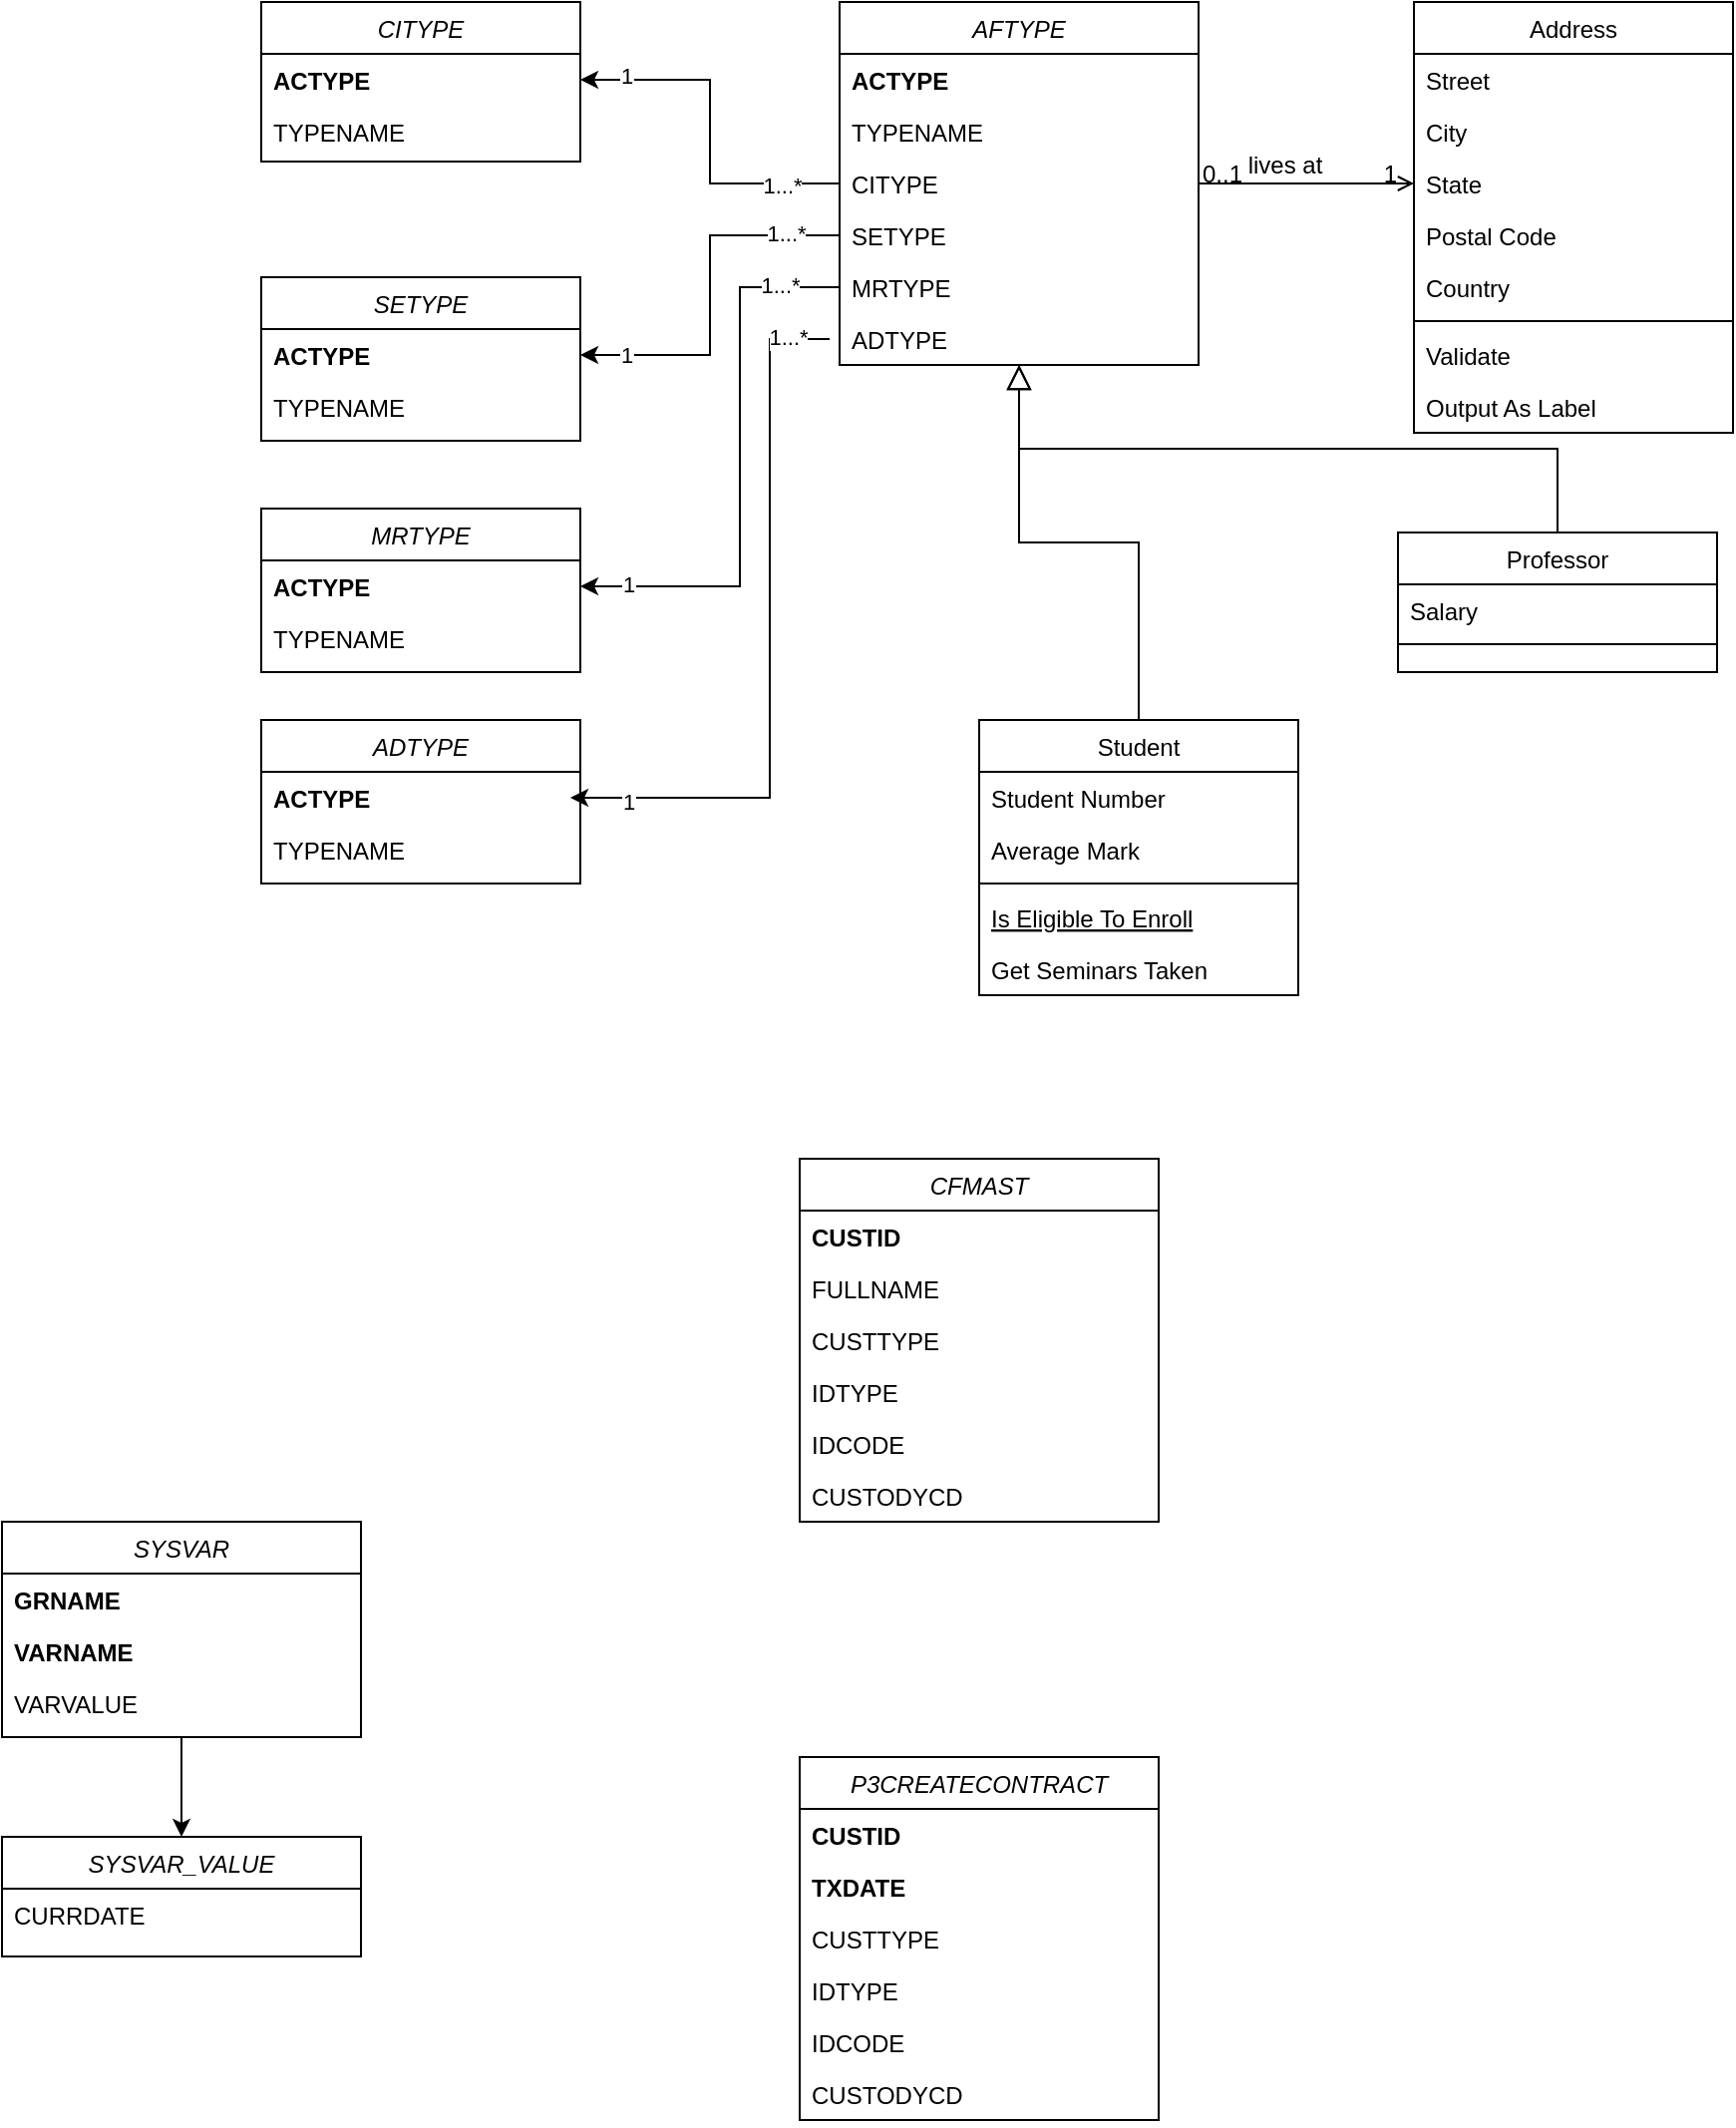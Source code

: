 <mxfile version="24.8.3">
  <diagram id="C5RBs43oDa-KdzZeNtuy" name="Page-1">
    <mxGraphModel dx="2261" dy="772" grid="1" gridSize="10" guides="1" tooltips="1" connect="1" arrows="1" fold="1" page="1" pageScale="1" pageWidth="827" pageHeight="1169" math="0" shadow="0">
      <root>
        <mxCell id="WIyWlLk6GJQsqaUBKTNV-0" />
        <mxCell id="WIyWlLk6GJQsqaUBKTNV-1" parent="WIyWlLk6GJQsqaUBKTNV-0" />
        <UserObject label="AFTYPE" tooltip="Loại hình tiểu khoản" id="zkfFHV4jXpPFQw0GAbJ--0">
          <mxCell style="swimlane;fontStyle=2;align=center;verticalAlign=top;childLayout=stackLayout;horizontal=1;startSize=26;horizontalStack=0;resizeParent=1;resizeLast=0;collapsible=1;marginBottom=0;rounded=0;shadow=0;strokeWidth=1;" parent="WIyWlLk6GJQsqaUBKTNV-1" vertex="1">
            <mxGeometry x="220" y="120" width="180" height="182" as="geometry">
              <mxRectangle x="230" y="140" width="160" height="26" as="alternateBounds" />
            </mxGeometry>
          </mxCell>
        </UserObject>
        <UserObject label="ACTYPE" tooltip="Mã loại hình - Key" id="zkfFHV4jXpPFQw0GAbJ--1">
          <mxCell style="text;align=left;verticalAlign=top;spacingLeft=4;spacingRight=4;overflow=hidden;rotatable=0;points=[[0,0.5],[1,0.5]];portConstraint=eastwest;fontStyle=1" parent="zkfFHV4jXpPFQw0GAbJ--0" vertex="1">
            <mxGeometry y="26" width="180" height="26" as="geometry" />
          </mxCell>
        </UserObject>
        <UserObject label="TYPENAME" tooltip="Tên loại hình" id="zkfFHV4jXpPFQw0GAbJ--2">
          <mxCell style="text;align=left;verticalAlign=top;spacingLeft=4;spacingRight=4;overflow=hidden;rotatable=0;points=[[0,0.5],[1,0.5]];portConstraint=eastwest;rounded=0;shadow=0;html=0;" parent="zkfFHV4jXpPFQw0GAbJ--0" vertex="1">
            <mxGeometry y="52" width="180" height="26" as="geometry" />
          </mxCell>
        </UserObject>
        <mxCell id="zkfFHV4jXpPFQw0GAbJ--3" value="CITYPE" style="text;align=left;verticalAlign=top;spacingLeft=4;spacingRight=4;overflow=hidden;rotatable=0;points=[[0,0.5],[1,0.5]];portConstraint=eastwest;rounded=0;shadow=0;html=0;" parent="zkfFHV4jXpPFQw0GAbJ--0" vertex="1">
          <mxGeometry y="78" width="180" height="26" as="geometry" />
        </mxCell>
        <mxCell id="URuendmNtwKHBHTA27Hg-24" value="SETYPE" style="text;align=left;verticalAlign=top;spacingLeft=4;spacingRight=4;overflow=hidden;rotatable=0;points=[[0,0.5],[1,0.5]];portConstraint=eastwest;rounded=0;shadow=0;html=0;" vertex="1" parent="zkfFHV4jXpPFQw0GAbJ--0">
          <mxGeometry y="104" width="180" height="26" as="geometry" />
        </mxCell>
        <mxCell id="URuendmNtwKHBHTA27Hg-28" value="MRTYPE" style="text;align=left;verticalAlign=top;spacingLeft=4;spacingRight=4;overflow=hidden;rotatable=0;points=[[0,0.5],[1,0.5]];portConstraint=eastwest;rounded=0;shadow=0;html=0;" vertex="1" parent="zkfFHV4jXpPFQw0GAbJ--0">
          <mxGeometry y="130" width="180" height="26" as="geometry" />
        </mxCell>
        <mxCell id="URuendmNtwKHBHTA27Hg-39" value="ADTYPE" style="text;align=left;verticalAlign=top;spacingLeft=4;spacingRight=4;overflow=hidden;rotatable=0;points=[[0,0.5],[1,0.5]];portConstraint=eastwest;rounded=0;shadow=0;html=0;" vertex="1" parent="zkfFHV4jXpPFQw0GAbJ--0">
          <mxGeometry y="156" width="180" height="26" as="geometry" />
        </mxCell>
        <mxCell id="zkfFHV4jXpPFQw0GAbJ--6" value="Student" style="swimlane;fontStyle=0;align=center;verticalAlign=top;childLayout=stackLayout;horizontal=1;startSize=26;horizontalStack=0;resizeParent=1;resizeLast=0;collapsible=1;marginBottom=0;rounded=0;shadow=0;strokeWidth=1;" parent="WIyWlLk6GJQsqaUBKTNV-1" vertex="1">
          <mxGeometry x="290" y="480" width="160" height="138" as="geometry">
            <mxRectangle x="130" y="380" width="160" height="26" as="alternateBounds" />
          </mxGeometry>
        </mxCell>
        <mxCell id="zkfFHV4jXpPFQw0GAbJ--7" value="Student Number" style="text;align=left;verticalAlign=top;spacingLeft=4;spacingRight=4;overflow=hidden;rotatable=0;points=[[0,0.5],[1,0.5]];portConstraint=eastwest;" parent="zkfFHV4jXpPFQw0GAbJ--6" vertex="1">
          <mxGeometry y="26" width="160" height="26" as="geometry" />
        </mxCell>
        <mxCell id="zkfFHV4jXpPFQw0GAbJ--8" value="Average Mark" style="text;align=left;verticalAlign=top;spacingLeft=4;spacingRight=4;overflow=hidden;rotatable=0;points=[[0,0.5],[1,0.5]];portConstraint=eastwest;rounded=0;shadow=0;html=0;" parent="zkfFHV4jXpPFQw0GAbJ--6" vertex="1">
          <mxGeometry y="52" width="160" height="26" as="geometry" />
        </mxCell>
        <mxCell id="zkfFHV4jXpPFQw0GAbJ--9" value="" style="line;html=1;strokeWidth=1;align=left;verticalAlign=middle;spacingTop=-1;spacingLeft=3;spacingRight=3;rotatable=0;labelPosition=right;points=[];portConstraint=eastwest;" parent="zkfFHV4jXpPFQw0GAbJ--6" vertex="1">
          <mxGeometry y="78" width="160" height="8" as="geometry" />
        </mxCell>
        <mxCell id="zkfFHV4jXpPFQw0GAbJ--10" value="Is Eligible To Enroll" style="text;align=left;verticalAlign=top;spacingLeft=4;spacingRight=4;overflow=hidden;rotatable=0;points=[[0,0.5],[1,0.5]];portConstraint=eastwest;fontStyle=4" parent="zkfFHV4jXpPFQw0GAbJ--6" vertex="1">
          <mxGeometry y="86" width="160" height="26" as="geometry" />
        </mxCell>
        <mxCell id="zkfFHV4jXpPFQw0GAbJ--11" value="Get Seminars Taken" style="text;align=left;verticalAlign=top;spacingLeft=4;spacingRight=4;overflow=hidden;rotatable=0;points=[[0,0.5],[1,0.5]];portConstraint=eastwest;" parent="zkfFHV4jXpPFQw0GAbJ--6" vertex="1">
          <mxGeometry y="112" width="160" height="26" as="geometry" />
        </mxCell>
        <mxCell id="zkfFHV4jXpPFQw0GAbJ--12" value="" style="endArrow=block;endSize=10;endFill=0;shadow=0;strokeWidth=1;rounded=0;curved=0;edgeStyle=elbowEdgeStyle;elbow=vertical;" parent="WIyWlLk6GJQsqaUBKTNV-1" source="zkfFHV4jXpPFQw0GAbJ--6" target="zkfFHV4jXpPFQw0GAbJ--0" edge="1">
          <mxGeometry width="160" relative="1" as="geometry">
            <mxPoint x="200" y="203" as="sourcePoint" />
            <mxPoint x="200" y="203" as="targetPoint" />
          </mxGeometry>
        </mxCell>
        <mxCell id="zkfFHV4jXpPFQw0GAbJ--13" value="Professor" style="swimlane;fontStyle=0;align=center;verticalAlign=top;childLayout=stackLayout;horizontal=1;startSize=26;horizontalStack=0;resizeParent=1;resizeLast=0;collapsible=1;marginBottom=0;rounded=0;shadow=0;strokeWidth=1;" parent="WIyWlLk6GJQsqaUBKTNV-1" vertex="1">
          <mxGeometry x="500" y="386" width="160" height="70" as="geometry">
            <mxRectangle x="340" y="380" width="170" height="26" as="alternateBounds" />
          </mxGeometry>
        </mxCell>
        <mxCell id="zkfFHV4jXpPFQw0GAbJ--14" value="Salary" style="text;align=left;verticalAlign=top;spacingLeft=4;spacingRight=4;overflow=hidden;rotatable=0;points=[[0,0.5],[1,0.5]];portConstraint=eastwest;" parent="zkfFHV4jXpPFQw0GAbJ--13" vertex="1">
          <mxGeometry y="26" width="160" height="26" as="geometry" />
        </mxCell>
        <mxCell id="zkfFHV4jXpPFQw0GAbJ--15" value="" style="line;html=1;strokeWidth=1;align=left;verticalAlign=middle;spacingTop=-1;spacingLeft=3;spacingRight=3;rotatable=0;labelPosition=right;points=[];portConstraint=eastwest;" parent="zkfFHV4jXpPFQw0GAbJ--13" vertex="1">
          <mxGeometry y="52" width="160" height="8" as="geometry" />
        </mxCell>
        <mxCell id="zkfFHV4jXpPFQw0GAbJ--16" value="" style="endArrow=block;endSize=10;endFill=0;shadow=0;strokeWidth=1;rounded=0;curved=0;edgeStyle=elbowEdgeStyle;elbow=vertical;" parent="WIyWlLk6GJQsqaUBKTNV-1" source="zkfFHV4jXpPFQw0GAbJ--13" target="zkfFHV4jXpPFQw0GAbJ--0" edge="1">
          <mxGeometry width="160" relative="1" as="geometry">
            <mxPoint x="210" y="373" as="sourcePoint" />
            <mxPoint x="310" y="271" as="targetPoint" />
          </mxGeometry>
        </mxCell>
        <mxCell id="zkfFHV4jXpPFQw0GAbJ--17" value="Address" style="swimlane;fontStyle=0;align=center;verticalAlign=top;childLayout=stackLayout;horizontal=1;startSize=26;horizontalStack=0;resizeParent=1;resizeLast=0;collapsible=1;marginBottom=0;rounded=0;shadow=0;strokeWidth=1;" parent="WIyWlLk6GJQsqaUBKTNV-1" vertex="1">
          <mxGeometry x="508" y="120" width="160" height="216" as="geometry">
            <mxRectangle x="550" y="140" width="160" height="26" as="alternateBounds" />
          </mxGeometry>
        </mxCell>
        <mxCell id="zkfFHV4jXpPFQw0GAbJ--18" value="Street" style="text;align=left;verticalAlign=top;spacingLeft=4;spacingRight=4;overflow=hidden;rotatable=0;points=[[0,0.5],[1,0.5]];portConstraint=eastwest;" parent="zkfFHV4jXpPFQw0GAbJ--17" vertex="1">
          <mxGeometry y="26" width="160" height="26" as="geometry" />
        </mxCell>
        <mxCell id="zkfFHV4jXpPFQw0GAbJ--19" value="City" style="text;align=left;verticalAlign=top;spacingLeft=4;spacingRight=4;overflow=hidden;rotatable=0;points=[[0,0.5],[1,0.5]];portConstraint=eastwest;rounded=0;shadow=0;html=0;" parent="zkfFHV4jXpPFQw0GAbJ--17" vertex="1">
          <mxGeometry y="52" width="160" height="26" as="geometry" />
        </mxCell>
        <mxCell id="zkfFHV4jXpPFQw0GAbJ--20" value="State" style="text;align=left;verticalAlign=top;spacingLeft=4;spacingRight=4;overflow=hidden;rotatable=0;points=[[0,0.5],[1,0.5]];portConstraint=eastwest;rounded=0;shadow=0;html=0;" parent="zkfFHV4jXpPFQw0GAbJ--17" vertex="1">
          <mxGeometry y="78" width="160" height="26" as="geometry" />
        </mxCell>
        <mxCell id="zkfFHV4jXpPFQw0GAbJ--21" value="Postal Code" style="text;align=left;verticalAlign=top;spacingLeft=4;spacingRight=4;overflow=hidden;rotatable=0;points=[[0,0.5],[1,0.5]];portConstraint=eastwest;rounded=0;shadow=0;html=0;" parent="zkfFHV4jXpPFQw0GAbJ--17" vertex="1">
          <mxGeometry y="104" width="160" height="26" as="geometry" />
        </mxCell>
        <mxCell id="zkfFHV4jXpPFQw0GAbJ--22" value="Country" style="text;align=left;verticalAlign=top;spacingLeft=4;spacingRight=4;overflow=hidden;rotatable=0;points=[[0,0.5],[1,0.5]];portConstraint=eastwest;rounded=0;shadow=0;html=0;" parent="zkfFHV4jXpPFQw0GAbJ--17" vertex="1">
          <mxGeometry y="130" width="160" height="26" as="geometry" />
        </mxCell>
        <mxCell id="zkfFHV4jXpPFQw0GAbJ--23" value="" style="line;html=1;strokeWidth=1;align=left;verticalAlign=middle;spacingTop=-1;spacingLeft=3;spacingRight=3;rotatable=0;labelPosition=right;points=[];portConstraint=eastwest;" parent="zkfFHV4jXpPFQw0GAbJ--17" vertex="1">
          <mxGeometry y="156" width="160" height="8" as="geometry" />
        </mxCell>
        <mxCell id="zkfFHV4jXpPFQw0GAbJ--24" value="Validate" style="text;align=left;verticalAlign=top;spacingLeft=4;spacingRight=4;overflow=hidden;rotatable=0;points=[[0,0.5],[1,0.5]];portConstraint=eastwest;" parent="zkfFHV4jXpPFQw0GAbJ--17" vertex="1">
          <mxGeometry y="164" width="160" height="26" as="geometry" />
        </mxCell>
        <mxCell id="zkfFHV4jXpPFQw0GAbJ--25" value="Output As Label" style="text;align=left;verticalAlign=top;spacingLeft=4;spacingRight=4;overflow=hidden;rotatable=0;points=[[0,0.5],[1,0.5]];portConstraint=eastwest;" parent="zkfFHV4jXpPFQw0GAbJ--17" vertex="1">
          <mxGeometry y="190" width="160" height="26" as="geometry" />
        </mxCell>
        <mxCell id="zkfFHV4jXpPFQw0GAbJ--26" value="" style="endArrow=open;shadow=0;strokeWidth=1;rounded=0;curved=0;endFill=1;edgeStyle=elbowEdgeStyle;elbow=vertical;" parent="WIyWlLk6GJQsqaUBKTNV-1" source="zkfFHV4jXpPFQw0GAbJ--0" target="zkfFHV4jXpPFQw0GAbJ--17" edge="1">
          <mxGeometry x="0.5" y="41" relative="1" as="geometry">
            <mxPoint x="380" y="192" as="sourcePoint" />
            <mxPoint x="540" y="192" as="targetPoint" />
            <mxPoint x="-40" y="32" as="offset" />
          </mxGeometry>
        </mxCell>
        <mxCell id="zkfFHV4jXpPFQw0GAbJ--27" value="0..1" style="resizable=0;align=left;verticalAlign=bottom;labelBackgroundColor=none;fontSize=12;" parent="zkfFHV4jXpPFQw0GAbJ--26" connectable="0" vertex="1">
          <mxGeometry x="-1" relative="1" as="geometry">
            <mxPoint y="4" as="offset" />
          </mxGeometry>
        </mxCell>
        <mxCell id="zkfFHV4jXpPFQw0GAbJ--28" value="1" style="resizable=0;align=right;verticalAlign=bottom;labelBackgroundColor=none;fontSize=12;" parent="zkfFHV4jXpPFQw0GAbJ--26" connectable="0" vertex="1">
          <mxGeometry x="1" relative="1" as="geometry">
            <mxPoint x="-7" y="4" as="offset" />
          </mxGeometry>
        </mxCell>
        <mxCell id="zkfFHV4jXpPFQw0GAbJ--29" value="lives at" style="text;html=1;resizable=0;points=[];;align=center;verticalAlign=middle;labelBackgroundColor=none;rounded=0;shadow=0;strokeWidth=1;fontSize=12;" parent="zkfFHV4jXpPFQw0GAbJ--26" vertex="1" connectable="0">
          <mxGeometry x="0.5" y="49" relative="1" as="geometry">
            <mxPoint x="-38" y="40" as="offset" />
          </mxGeometry>
        </mxCell>
        <UserObject label="CITYPE" tooltip="Loại hình giao dịch tiền" id="URuendmNtwKHBHTA27Hg-0">
          <mxCell style="swimlane;fontStyle=2;align=center;verticalAlign=top;childLayout=stackLayout;horizontal=1;startSize=26;horizontalStack=0;resizeParent=1;resizeLast=0;collapsible=1;marginBottom=0;rounded=0;shadow=0;strokeWidth=1;" vertex="1" parent="WIyWlLk6GJQsqaUBKTNV-1">
            <mxGeometry x="-70" y="120" width="160" height="80" as="geometry">
              <mxRectangle x="230" y="140" width="160" height="26" as="alternateBounds" />
            </mxGeometry>
          </mxCell>
        </UserObject>
        <UserObject label="ACTYPE" tooltip="Mã loại hình - Key" id="URuendmNtwKHBHTA27Hg-1">
          <mxCell style="text;align=left;verticalAlign=top;spacingLeft=4;spacingRight=4;overflow=hidden;rotatable=0;points=[[0,0.5],[1,0.5]];portConstraint=eastwest;fontStyle=1" vertex="1" parent="URuendmNtwKHBHTA27Hg-0">
            <mxGeometry y="26" width="160" height="26" as="geometry" />
          </mxCell>
        </UserObject>
        <UserObject label="TYPENAME" tooltip="Tên loại hình" id="URuendmNtwKHBHTA27Hg-2">
          <mxCell style="text;align=left;verticalAlign=top;spacingLeft=4;spacingRight=4;overflow=hidden;rotatable=0;points=[[0,0.5],[1,0.5]];portConstraint=eastwest;rounded=0;shadow=0;html=0;" vertex="1" parent="URuendmNtwKHBHTA27Hg-0">
            <mxGeometry y="52" width="160" height="18" as="geometry" />
          </mxCell>
        </UserObject>
        <mxCell id="URuendmNtwKHBHTA27Hg-14" style="edgeStyle=orthogonalEdgeStyle;rounded=0;orthogonalLoop=1;jettySize=auto;html=1;entryX=1;entryY=0.5;entryDx=0;entryDy=0;" edge="1" parent="WIyWlLk6GJQsqaUBKTNV-1" source="zkfFHV4jXpPFQw0GAbJ--3" target="URuendmNtwKHBHTA27Hg-1">
          <mxGeometry relative="1" as="geometry" />
        </mxCell>
        <mxCell id="URuendmNtwKHBHTA27Hg-15" value="1" style="edgeLabel;html=1;align=center;verticalAlign=middle;resizable=0;points=[];" vertex="1" connectable="0" parent="URuendmNtwKHBHTA27Hg-14">
          <mxGeometry x="0.747" y="-2" relative="1" as="geometry">
            <mxPoint as="offset" />
          </mxGeometry>
        </mxCell>
        <mxCell id="URuendmNtwKHBHTA27Hg-16" value="1...*" style="edgeLabel;html=1;align=center;verticalAlign=middle;resizable=0;points=[];" vertex="1" connectable="0" parent="URuendmNtwKHBHTA27Hg-14">
          <mxGeometry x="-0.681" y="1" relative="1" as="geometry">
            <mxPoint as="offset" />
          </mxGeometry>
        </mxCell>
        <UserObject label="SETYPE" tooltip="Loại hình giao dịch chứng khoán" id="URuendmNtwKHBHTA27Hg-17">
          <mxCell style="swimlane;fontStyle=2;align=center;verticalAlign=top;childLayout=stackLayout;horizontal=1;startSize=26;horizontalStack=0;resizeParent=1;resizeLast=0;collapsible=1;marginBottom=0;rounded=0;shadow=0;strokeWidth=1;" vertex="1" parent="WIyWlLk6GJQsqaUBKTNV-1">
            <mxGeometry x="-70" y="258" width="160" height="82" as="geometry">
              <mxRectangle x="-70" y="258" width="160" height="26" as="alternateBounds" />
            </mxGeometry>
          </mxCell>
        </UserObject>
        <UserObject label="ACTYPE" tooltip="Mã loại hình - Key" id="URuendmNtwKHBHTA27Hg-18">
          <mxCell style="text;align=left;verticalAlign=top;spacingLeft=4;spacingRight=4;overflow=hidden;rotatable=0;points=[[0,0.5],[1,0.5]];portConstraint=eastwest;fontStyle=1" vertex="1" parent="URuendmNtwKHBHTA27Hg-17">
            <mxGeometry y="26" width="160" height="26" as="geometry" />
          </mxCell>
        </UserObject>
        <UserObject label="TYPENAME" tooltip="Tên loại hình" id="URuendmNtwKHBHTA27Hg-19">
          <mxCell style="text;align=left;verticalAlign=top;spacingLeft=4;spacingRight=4;overflow=hidden;rotatable=0;points=[[0,0.5],[1,0.5]];portConstraint=eastwest;rounded=0;shadow=0;html=0;" vertex="1" parent="URuendmNtwKHBHTA27Hg-17">
            <mxGeometry y="52" width="160" height="18" as="geometry" />
          </mxCell>
        </UserObject>
        <mxCell id="URuendmNtwKHBHTA27Hg-25" style="edgeStyle=orthogonalEdgeStyle;rounded=0;orthogonalLoop=1;jettySize=auto;html=1;entryX=1;entryY=0.5;entryDx=0;entryDy=0;" edge="1" parent="WIyWlLk6GJQsqaUBKTNV-1" source="URuendmNtwKHBHTA27Hg-24" target="URuendmNtwKHBHTA27Hg-18">
          <mxGeometry relative="1" as="geometry" />
        </mxCell>
        <mxCell id="URuendmNtwKHBHTA27Hg-26" value="1" style="edgeLabel;html=1;align=center;verticalAlign=middle;resizable=0;points=[];" vertex="1" connectable="0" parent="URuendmNtwKHBHTA27Hg-25">
          <mxGeometry x="0.758" relative="1" as="geometry">
            <mxPoint as="offset" />
          </mxGeometry>
        </mxCell>
        <mxCell id="URuendmNtwKHBHTA27Hg-27" value="1...*" style="edgeLabel;html=1;align=center;verticalAlign=middle;resizable=0;points=[];" vertex="1" connectable="0" parent="URuendmNtwKHBHTA27Hg-25">
          <mxGeometry x="-0.674" y="-1" relative="1" as="geometry">
            <mxPoint x="4" as="offset" />
          </mxGeometry>
        </mxCell>
        <UserObject label="MRTYPE" tooltip="Loại hình giao dịch ký quỹ" id="URuendmNtwKHBHTA27Hg-29">
          <mxCell style="swimlane;fontStyle=2;align=center;verticalAlign=top;childLayout=stackLayout;horizontal=1;startSize=26;horizontalStack=0;resizeParent=1;resizeLast=0;collapsible=1;marginBottom=0;rounded=0;shadow=0;strokeWidth=1;" vertex="1" parent="WIyWlLk6GJQsqaUBKTNV-1">
            <mxGeometry x="-70" y="374" width="160" height="82" as="geometry">
              <mxRectangle x="230" y="140" width="160" height="26" as="alternateBounds" />
            </mxGeometry>
          </mxCell>
        </UserObject>
        <UserObject label="ACTYPE" tooltip="Mã loại hình - Key" id="URuendmNtwKHBHTA27Hg-30">
          <mxCell style="text;align=left;verticalAlign=top;spacingLeft=4;spacingRight=4;overflow=hidden;rotatable=0;points=[[0,0.5],[1,0.5]];portConstraint=eastwest;fontStyle=1" vertex="1" parent="URuendmNtwKHBHTA27Hg-29">
            <mxGeometry y="26" width="160" height="26" as="geometry" />
          </mxCell>
        </UserObject>
        <UserObject label="TYPENAME" tooltip="Tên loại hình" id="URuendmNtwKHBHTA27Hg-31">
          <mxCell style="text;align=left;verticalAlign=top;spacingLeft=4;spacingRight=4;overflow=hidden;rotatable=0;points=[[0,0.5],[1,0.5]];portConstraint=eastwest;rounded=0;shadow=0;html=0;" vertex="1" parent="URuendmNtwKHBHTA27Hg-29">
            <mxGeometry y="52" width="160" height="18" as="geometry" />
          </mxCell>
        </UserObject>
        <mxCell id="URuendmNtwKHBHTA27Hg-32" style="edgeStyle=orthogonalEdgeStyle;rounded=0;orthogonalLoop=1;jettySize=auto;html=1;entryX=1;entryY=0.5;entryDx=0;entryDy=0;" edge="1" parent="WIyWlLk6GJQsqaUBKTNV-1" source="URuendmNtwKHBHTA27Hg-28" target="URuendmNtwKHBHTA27Hg-30">
          <mxGeometry relative="1" as="geometry">
            <Array as="points">
              <mxPoint x="170" y="263" />
              <mxPoint x="170" y="413" />
            </Array>
          </mxGeometry>
        </mxCell>
        <mxCell id="URuendmNtwKHBHTA27Hg-33" value="1...*" style="edgeLabel;html=1;align=center;verticalAlign=middle;resizable=0;points=[];" vertex="1" connectable="0" parent="URuendmNtwKHBHTA27Hg-32">
          <mxGeometry x="-0.786" y="-1" relative="1" as="geometry">
            <mxPoint as="offset" />
          </mxGeometry>
        </mxCell>
        <mxCell id="URuendmNtwKHBHTA27Hg-35" value="1" style="edgeLabel;html=1;align=center;verticalAlign=middle;resizable=0;points=[];" vertex="1" connectable="0" parent="URuendmNtwKHBHTA27Hg-32">
          <mxGeometry x="0.829" y="-1" relative="1" as="geometry">
            <mxPoint as="offset" />
          </mxGeometry>
        </mxCell>
        <UserObject label="ADTYPE" tooltip="Loại hình giao ứng trước tiền giao dịch" id="URuendmNtwKHBHTA27Hg-36">
          <mxCell style="swimlane;fontStyle=2;align=center;verticalAlign=top;childLayout=stackLayout;horizontal=1;startSize=26;horizontalStack=0;resizeParent=1;resizeLast=0;collapsible=1;marginBottom=0;rounded=0;shadow=0;strokeWidth=1;" vertex="1" parent="WIyWlLk6GJQsqaUBKTNV-1">
            <mxGeometry x="-70" y="480" width="160" height="82" as="geometry">
              <mxRectangle x="230" y="140" width="160" height="26" as="alternateBounds" />
            </mxGeometry>
          </mxCell>
        </UserObject>
        <UserObject label="ACTYPE" tooltip="Mã loại hình - Key" id="URuendmNtwKHBHTA27Hg-37">
          <mxCell style="text;align=left;verticalAlign=top;spacingLeft=4;spacingRight=4;overflow=hidden;rotatable=0;points=[[0,0.5],[1,0.5]];portConstraint=eastwest;fontStyle=1" vertex="1" parent="URuendmNtwKHBHTA27Hg-36">
            <mxGeometry y="26" width="160" height="26" as="geometry" />
          </mxCell>
        </UserObject>
        <UserObject label="TYPENAME" tooltip="Tên loại hình" id="URuendmNtwKHBHTA27Hg-38">
          <mxCell style="text;align=left;verticalAlign=top;spacingLeft=4;spacingRight=4;overflow=hidden;rotatable=0;points=[[0,0.5],[1,0.5]];portConstraint=eastwest;rounded=0;shadow=0;html=0;" vertex="1" parent="URuendmNtwKHBHTA27Hg-36">
            <mxGeometry y="52" width="160" height="18" as="geometry" />
          </mxCell>
        </UserObject>
        <mxCell id="URuendmNtwKHBHTA27Hg-40" style="edgeStyle=orthogonalEdgeStyle;rounded=0;orthogonalLoop=1;jettySize=auto;html=1;entryX=1;entryY=0.5;entryDx=0;entryDy=0;" edge="1" parent="WIyWlLk6GJQsqaUBKTNV-1">
          <mxGeometry relative="1" as="geometry">
            <mxPoint x="215" y="289" as="sourcePoint" />
            <mxPoint x="85" y="519" as="targetPoint" />
            <Array as="points">
              <mxPoint x="185" y="289" />
              <mxPoint x="185" y="519" />
            </Array>
          </mxGeometry>
        </mxCell>
        <mxCell id="URuendmNtwKHBHTA27Hg-41" value="1...*" style="edgeLabel;html=1;align=center;verticalAlign=middle;resizable=0;points=[];" vertex="1" connectable="0" parent="URuendmNtwKHBHTA27Hg-40">
          <mxGeometry x="-0.883" y="-1" relative="1" as="geometry">
            <mxPoint as="offset" />
          </mxGeometry>
        </mxCell>
        <mxCell id="URuendmNtwKHBHTA27Hg-42" value="1" style="edgeLabel;html=1;align=center;verticalAlign=middle;resizable=0;points=[];" vertex="1" connectable="0" parent="URuendmNtwKHBHTA27Hg-40">
          <mxGeometry x="0.839" y="2" relative="1" as="geometry">
            <mxPoint as="offset" />
          </mxGeometry>
        </mxCell>
        <UserObject label="CFMAST" tooltip="Loại hình tiểu khoản" id="URuendmNtwKHBHTA27Hg-43">
          <mxCell style="swimlane;fontStyle=2;align=center;verticalAlign=top;childLayout=stackLayout;horizontal=1;startSize=26;horizontalStack=0;resizeParent=1;resizeLast=0;collapsible=1;marginBottom=0;rounded=0;shadow=0;strokeWidth=1;" vertex="1" parent="WIyWlLk6GJQsqaUBKTNV-1">
            <mxGeometry x="200" y="700" width="180" height="182" as="geometry">
              <mxRectangle x="230" y="140" width="160" height="26" as="alternateBounds" />
            </mxGeometry>
          </mxCell>
        </UserObject>
        <UserObject label="CUSTID" tooltip="Mã loại hình - Key" id="URuendmNtwKHBHTA27Hg-44">
          <mxCell style="text;align=left;verticalAlign=top;spacingLeft=4;spacingRight=4;overflow=hidden;rotatable=0;points=[[0,0.5],[1,0.5]];portConstraint=eastwest;fontStyle=1" vertex="1" parent="URuendmNtwKHBHTA27Hg-43">
            <mxGeometry y="26" width="180" height="26" as="geometry" />
          </mxCell>
        </UserObject>
        <UserObject label="FULLNAME" tooltip="Tên loại hình" id="URuendmNtwKHBHTA27Hg-45">
          <mxCell style="text;align=left;verticalAlign=top;spacingLeft=4;spacingRight=4;overflow=hidden;rotatable=0;points=[[0,0.5],[1,0.5]];portConstraint=eastwest;rounded=0;shadow=0;html=0;" vertex="1" parent="URuendmNtwKHBHTA27Hg-43">
            <mxGeometry y="52" width="180" height="26" as="geometry" />
          </mxCell>
        </UserObject>
        <UserObject label="CUSTTYPE" tooltip="Loại khách hàng:&#xa;I: Cá nhân&#xa;B: Tổ chức" id="URuendmNtwKHBHTA27Hg-46">
          <mxCell style="text;align=left;verticalAlign=top;spacingLeft=4;spacingRight=4;overflow=hidden;rotatable=0;points=[[0,0.5],[1,0.5]];portConstraint=eastwest;rounded=0;shadow=0;html=0;" vertex="1" parent="URuendmNtwKHBHTA27Hg-43">
            <mxGeometry y="78" width="180" height="26" as="geometry" />
          </mxCell>
        </UserObject>
        <UserObject label="IDTYPE" tooltip="Loại giấy tờ:&#xa;001 - CMND/Căn cước&#xa;010 - Khác&#xa;009 - Trading code&#xa;005 - Giấy phép KD&#xa;" id="URuendmNtwKHBHTA27Hg-47">
          <mxCell style="text;align=left;verticalAlign=top;spacingLeft=4;spacingRight=4;overflow=hidden;rotatable=0;points=[[0,0.5],[1,0.5]];portConstraint=eastwest;rounded=0;shadow=0;html=0;" vertex="1" parent="URuendmNtwKHBHTA27Hg-43">
            <mxGeometry y="104" width="180" height="26" as="geometry" />
          </mxCell>
        </UserObject>
        <UserObject label="IDCODE" tooltip="Mã giấy tờ&#xa;Rule:&#xa;Xác định người dùng theo CMND = IDTYPE + IDTYPE + IDCODE" id="URuendmNtwKHBHTA27Hg-48">
          <mxCell style="text;align=left;verticalAlign=top;spacingLeft=4;spacingRight=4;overflow=hidden;rotatable=0;points=[[0,0.5],[1,0.5]];portConstraint=eastwest;rounded=0;shadow=0;html=0;" vertex="1" parent="URuendmNtwKHBHTA27Hg-43">
            <mxGeometry y="130" width="180" height="26" as="geometry" />
          </mxCell>
        </UserObject>
        <UserObject label="CUSTODYCD" tooltip="Số tài khoản lưu ký&#xa;Rule:&#xa;Có thể NULL" id="URuendmNtwKHBHTA27Hg-50">
          <mxCell style="text;align=left;verticalAlign=top;spacingLeft=4;spacingRight=4;overflow=hidden;rotatable=0;points=[[0,0.5],[1,0.5]];portConstraint=eastwest;rounded=0;shadow=0;html=0;" vertex="1" parent="URuendmNtwKHBHTA27Hg-43">
            <mxGeometry y="156" width="180" height="26" as="geometry" />
          </mxCell>
        </UserObject>
        <mxCell id="URuendmNtwKHBHTA27Hg-60" style="edgeStyle=orthogonalEdgeStyle;rounded=0;orthogonalLoop=1;jettySize=auto;html=1;entryX=0.5;entryY=0;entryDx=0;entryDy=0;" edge="1" parent="WIyWlLk6GJQsqaUBKTNV-1" source="URuendmNtwKHBHTA27Hg-51">
          <mxGeometry relative="1" as="geometry">
            <mxPoint x="-110" y="1040" as="targetPoint" />
          </mxGeometry>
        </mxCell>
        <UserObject label="SYSVAR" tooltip="Loại hình tiểu khoản" id="URuendmNtwKHBHTA27Hg-51">
          <mxCell style="swimlane;fontStyle=2;align=center;verticalAlign=top;childLayout=stackLayout;horizontal=1;startSize=26;horizontalStack=0;resizeParent=1;resizeLast=0;collapsible=1;marginBottom=0;rounded=0;shadow=0;strokeWidth=1;" vertex="1" parent="WIyWlLk6GJQsqaUBKTNV-1">
            <mxGeometry x="-200" y="882" width="180" height="108" as="geometry">
              <mxRectangle x="230" y="140" width="160" height="26" as="alternateBounds" />
            </mxGeometry>
          </mxCell>
        </UserObject>
        <UserObject label="GRNAME" tooltip="Mã loại hình - Key" id="URuendmNtwKHBHTA27Hg-52">
          <mxCell style="text;align=left;verticalAlign=top;spacingLeft=4;spacingRight=4;overflow=hidden;rotatable=0;points=[[0,0.5],[1,0.5]];portConstraint=eastwest;fontStyle=1" vertex="1" parent="URuendmNtwKHBHTA27Hg-51">
            <mxGeometry y="26" width="180" height="26" as="geometry" />
          </mxCell>
        </UserObject>
        <UserObject label="VARNAME" tooltip="Tên loại hình" id="URuendmNtwKHBHTA27Hg-53">
          <mxCell style="text;align=left;verticalAlign=top;spacingLeft=4;spacingRight=4;overflow=hidden;rotatable=0;points=[[0,0.5],[1,0.5]];portConstraint=eastwest;rounded=0;shadow=0;html=0;fontStyle=1" vertex="1" parent="URuendmNtwKHBHTA27Hg-51">
            <mxGeometry y="52" width="180" height="26" as="geometry" />
          </mxCell>
        </UserObject>
        <UserObject label="VARVALUE" tooltip="Loại khách hàng:&#xa;I: Cá nhân&#xa;B: Tổ chức" id="URuendmNtwKHBHTA27Hg-54">
          <mxCell style="text;align=left;verticalAlign=top;spacingLeft=4;spacingRight=4;overflow=hidden;rotatable=0;points=[[0,0.5],[1,0.5]];portConstraint=eastwest;rounded=0;shadow=0;html=0;" vertex="1" parent="URuendmNtwKHBHTA27Hg-51">
            <mxGeometry y="78" width="180" height="26" as="geometry" />
          </mxCell>
        </UserObject>
        <UserObject label="SYSVAR_VALUE" tooltip="Loại hình tiểu khoản" id="URuendmNtwKHBHTA27Hg-62">
          <mxCell style="swimlane;fontStyle=2;align=center;verticalAlign=top;childLayout=stackLayout;horizontal=1;startSize=26;horizontalStack=0;resizeParent=1;resizeLast=0;collapsible=1;marginBottom=0;rounded=0;shadow=0;strokeWidth=1;" vertex="1" parent="WIyWlLk6GJQsqaUBKTNV-1">
            <mxGeometry x="-200" y="1040" width="180" height="60" as="geometry">
              <mxRectangle x="230" y="140" width="160" height="26" as="alternateBounds" />
            </mxGeometry>
          </mxCell>
        </UserObject>
        <UserObject label="CURRDATE" tooltip="Ngày hiện tại hệ thống&#xa;-------------------&#xa;SELECT * FROM SYSVAR WHERE GRNAME = &#39;SYSTEM&#39; AND VARNAME = &#39;CURRDATE&#39;" id="URuendmNtwKHBHTA27Hg-64">
          <mxCell style="text;align=left;verticalAlign=top;spacingLeft=4;spacingRight=4;overflow=hidden;rotatable=0;points=[[0,0.5],[1,0.5]];portConstraint=eastwest;rounded=0;shadow=0;html=0;" vertex="1" parent="URuendmNtwKHBHTA27Hg-62">
            <mxGeometry y="26" width="180" height="26" as="geometry" />
          </mxCell>
        </UserObject>
        <UserObject label="P3CREATECONTRACT" tooltip="Loại hình tiểu khoản" id="URuendmNtwKHBHTA27Hg-69">
          <mxCell style="swimlane;fontStyle=2;align=center;verticalAlign=top;childLayout=stackLayout;horizontal=1;startSize=26;horizontalStack=0;resizeParent=1;resizeLast=0;collapsible=1;marginBottom=0;rounded=0;shadow=0;strokeWidth=1;" vertex="1" parent="WIyWlLk6GJQsqaUBKTNV-1">
            <mxGeometry x="200" y="1000" width="180" height="182" as="geometry">
              <mxRectangle x="230" y="140" width="160" height="26" as="alternateBounds" />
            </mxGeometry>
          </mxCell>
        </UserObject>
        <UserObject label="CUSTID" tooltip="Mã loại hình - Key" id="URuendmNtwKHBHTA27Hg-70">
          <mxCell style="text;align=left;verticalAlign=top;spacingLeft=4;spacingRight=4;overflow=hidden;rotatable=0;points=[[0,0.5],[1,0.5]];portConstraint=eastwest;fontStyle=1" vertex="1" parent="URuendmNtwKHBHTA27Hg-69">
            <mxGeometry y="26" width="180" height="26" as="geometry" />
          </mxCell>
        </UserObject>
        <UserObject label="TXDATE" tooltip="Tên loại hình" id="URuendmNtwKHBHTA27Hg-71">
          <mxCell style="text;align=left;verticalAlign=top;spacingLeft=4;spacingRight=4;overflow=hidden;rotatable=0;points=[[0,0.5],[1,0.5]];portConstraint=eastwest;rounded=0;shadow=0;html=0;fontStyle=1" vertex="1" parent="URuendmNtwKHBHTA27Hg-69">
            <mxGeometry y="52" width="180" height="26" as="geometry" />
          </mxCell>
        </UserObject>
        <UserObject label="CUSTTYPE" tooltip="Loại khách hàng:&#xa;I: Cá nhân&#xa;B: Tổ chức" id="URuendmNtwKHBHTA27Hg-72">
          <mxCell style="text;align=left;verticalAlign=top;spacingLeft=4;spacingRight=4;overflow=hidden;rotatable=0;points=[[0,0.5],[1,0.5]];portConstraint=eastwest;rounded=0;shadow=0;html=0;" vertex="1" parent="URuendmNtwKHBHTA27Hg-69">
            <mxGeometry y="78" width="180" height="26" as="geometry" />
          </mxCell>
        </UserObject>
        <UserObject label="IDTYPE" tooltip="Loại giấy tờ:&#xa;001 - CMND/Căn cước&#xa;010 - Khác&#xa;009 - Trading code&#xa;005 - Giấy phép KD&#xa;" id="URuendmNtwKHBHTA27Hg-73">
          <mxCell style="text;align=left;verticalAlign=top;spacingLeft=4;spacingRight=4;overflow=hidden;rotatable=0;points=[[0,0.5],[1,0.5]];portConstraint=eastwest;rounded=0;shadow=0;html=0;" vertex="1" parent="URuendmNtwKHBHTA27Hg-69">
            <mxGeometry y="104" width="180" height="26" as="geometry" />
          </mxCell>
        </UserObject>
        <UserObject label="IDCODE" tooltip="Mã giấy tờ&#xa;Rule:&#xa;Xác định người dùng theo CMND = IDTYPE + IDTYPE + IDCODE" id="URuendmNtwKHBHTA27Hg-74">
          <mxCell style="text;align=left;verticalAlign=top;spacingLeft=4;spacingRight=4;overflow=hidden;rotatable=0;points=[[0,0.5],[1,0.5]];portConstraint=eastwest;rounded=0;shadow=0;html=0;" vertex="1" parent="URuendmNtwKHBHTA27Hg-69">
            <mxGeometry y="130" width="180" height="26" as="geometry" />
          </mxCell>
        </UserObject>
        <UserObject label="CUSTODYCD" tooltip="Số tài khoản lưu ký&#xa;Rule:&#xa;Có thể NULL" id="URuendmNtwKHBHTA27Hg-75">
          <mxCell style="text;align=left;verticalAlign=top;spacingLeft=4;spacingRight=4;overflow=hidden;rotatable=0;points=[[0,0.5],[1,0.5]];portConstraint=eastwest;rounded=0;shadow=0;html=0;" vertex="1" parent="URuendmNtwKHBHTA27Hg-69">
            <mxGeometry y="156" width="180" height="26" as="geometry" />
          </mxCell>
        </UserObject>
      </root>
    </mxGraphModel>
  </diagram>
</mxfile>
